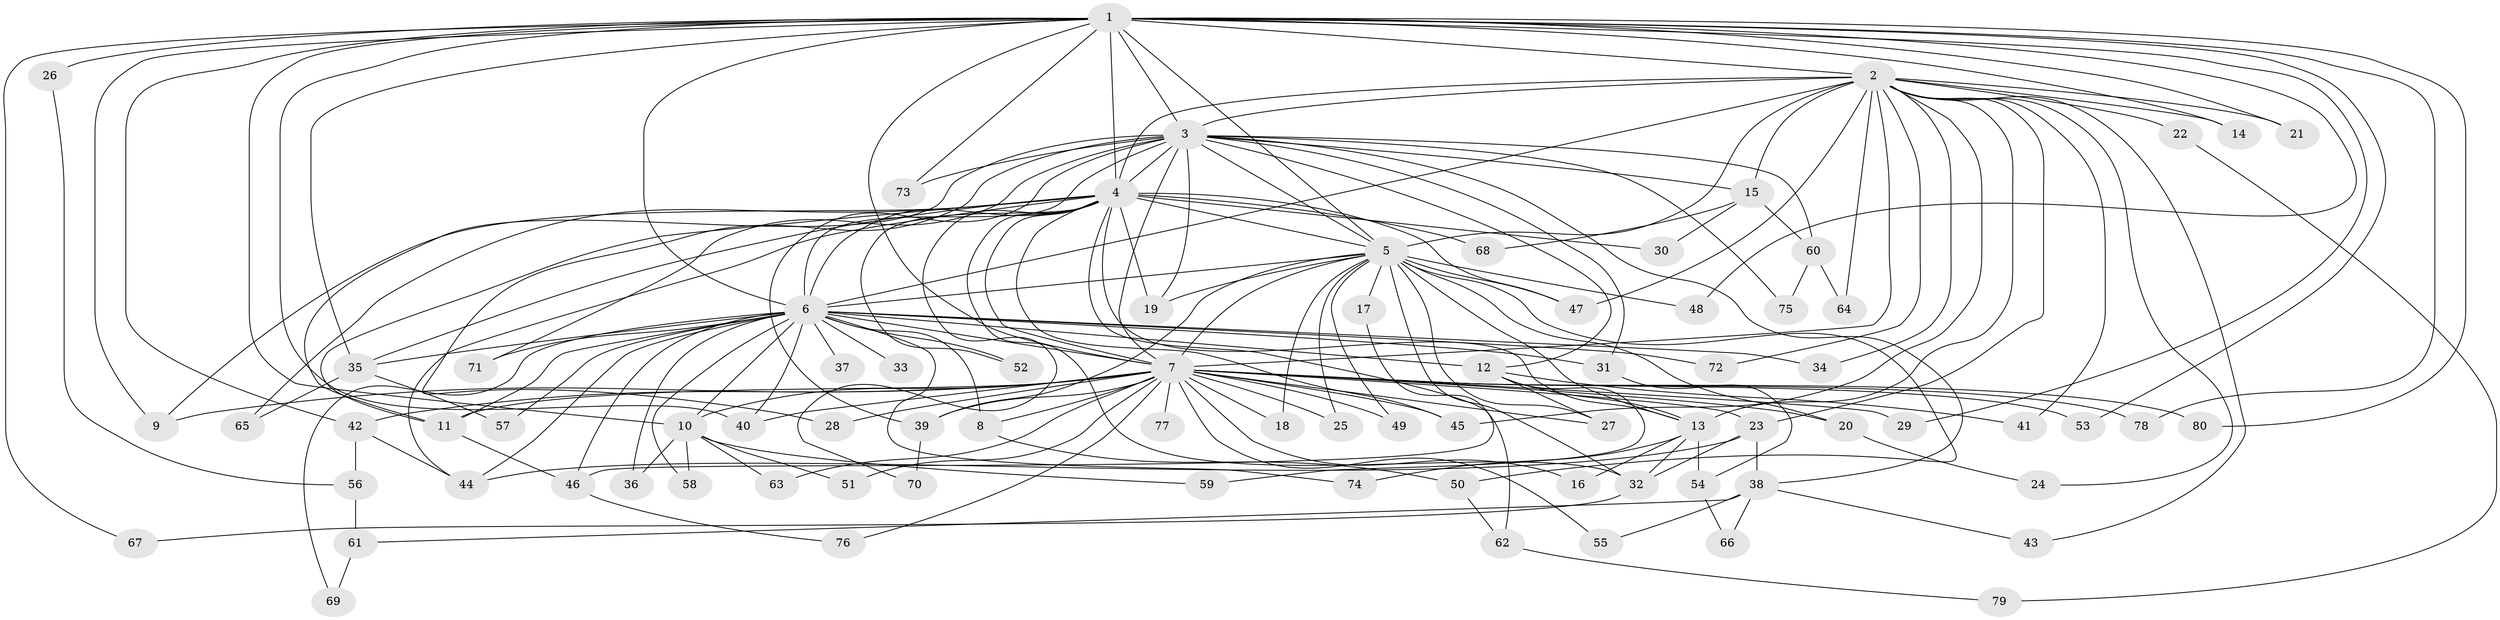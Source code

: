 // original degree distribution, {24: 0.008928571428571428, 19: 0.017857142857142856, 22: 0.008928571428571428, 17: 0.008928571428571428, 25: 0.017857142857142856, 12: 0.008928571428571428, 34: 0.008928571428571428, 31: 0.008928571428571428, 3: 0.20535714285714285, 6: 0.026785714285714284, 4: 0.0625, 7: 0.008928571428571428, 2: 0.5714285714285714, 5: 0.03571428571428571}
// Generated by graph-tools (version 1.1) at 2025/49/03/04/25 22:49:27]
// undirected, 80 vertices, 179 edges
graph export_dot {
  node [color=gray90,style=filled];
  1;
  2;
  3;
  4;
  5;
  6;
  7;
  8;
  9;
  10;
  11;
  12;
  13;
  14;
  15;
  16;
  17;
  18;
  19;
  20;
  21;
  22;
  23;
  24;
  25;
  26;
  27;
  28;
  29;
  30;
  31;
  32;
  33;
  34;
  35;
  36;
  37;
  38;
  39;
  40;
  41;
  42;
  43;
  44;
  45;
  46;
  47;
  48;
  49;
  50;
  51;
  52;
  53;
  54;
  55;
  56;
  57;
  58;
  59;
  60;
  61;
  62;
  63;
  64;
  65;
  66;
  67;
  68;
  69;
  70;
  71;
  72;
  73;
  74;
  75;
  76;
  77;
  78;
  79;
  80;
  1 -- 2 [weight=4.0];
  1 -- 3 [weight=2.0];
  1 -- 4 [weight=2.0];
  1 -- 5 [weight=2.0];
  1 -- 6 [weight=2.0];
  1 -- 7 [weight=4.0];
  1 -- 9 [weight=1.0];
  1 -- 10 [weight=1.0];
  1 -- 14 [weight=1.0];
  1 -- 21 [weight=1.0];
  1 -- 26 [weight=1.0];
  1 -- 29 [weight=1.0];
  1 -- 35 [weight=1.0];
  1 -- 40 [weight=1.0];
  1 -- 42 [weight=1.0];
  1 -- 48 [weight=1.0];
  1 -- 53 [weight=1.0];
  1 -- 67 [weight=1.0];
  1 -- 73 [weight=1.0];
  1 -- 78 [weight=1.0];
  1 -- 80 [weight=1.0];
  2 -- 3 [weight=2.0];
  2 -- 4 [weight=3.0];
  2 -- 5 [weight=2.0];
  2 -- 6 [weight=2.0];
  2 -- 7 [weight=4.0];
  2 -- 13 [weight=1.0];
  2 -- 14 [weight=1.0];
  2 -- 15 [weight=1.0];
  2 -- 21 [weight=1.0];
  2 -- 22 [weight=2.0];
  2 -- 23 [weight=1.0];
  2 -- 24 [weight=1.0];
  2 -- 34 [weight=1.0];
  2 -- 41 [weight=1.0];
  2 -- 43 [weight=1.0];
  2 -- 45 [weight=1.0];
  2 -- 47 [weight=1.0];
  2 -- 64 [weight=1.0];
  2 -- 72 [weight=1.0];
  3 -- 4 [weight=1.0];
  3 -- 5 [weight=1.0];
  3 -- 6 [weight=1.0];
  3 -- 7 [weight=3.0];
  3 -- 11 [weight=1.0];
  3 -- 12 [weight=1.0];
  3 -- 15 [weight=1.0];
  3 -- 19 [weight=1.0];
  3 -- 28 [weight=1.0];
  3 -- 31 [weight=1.0];
  3 -- 38 [weight=1.0];
  3 -- 39 [weight=1.0];
  3 -- 60 [weight=1.0];
  3 -- 71 [weight=1.0];
  3 -- 73 [weight=1.0];
  3 -- 75 [weight=1.0];
  4 -- 5 [weight=1.0];
  4 -- 6 [weight=1.0];
  4 -- 7 [weight=2.0];
  4 -- 9 [weight=1.0];
  4 -- 11 [weight=1.0];
  4 -- 13 [weight=1.0];
  4 -- 19 [weight=1.0];
  4 -- 30 [weight=1.0];
  4 -- 32 [weight=1.0];
  4 -- 35 [weight=1.0];
  4 -- 44 [weight=1.0];
  4 -- 45 [weight=1.0];
  4 -- 47 [weight=1.0];
  4 -- 52 [weight=1.0];
  4 -- 62 [weight=1.0];
  4 -- 65 [weight=1.0];
  4 -- 68 [weight=1.0];
  4 -- 70 [weight=1.0];
  5 -- 6 [weight=1.0];
  5 -- 7 [weight=3.0];
  5 -- 13 [weight=1.0];
  5 -- 17 [weight=1.0];
  5 -- 18 [weight=1.0];
  5 -- 19 [weight=1.0];
  5 -- 20 [weight=2.0];
  5 -- 25 [weight=1.0];
  5 -- 27 [weight=1.0];
  5 -- 32 [weight=1.0];
  5 -- 39 [weight=1.0];
  5 -- 47 [weight=1.0];
  5 -- 48 [weight=1.0];
  5 -- 49 [weight=1.0];
  5 -- 50 [weight=1.0];
  6 -- 7 [weight=3.0];
  6 -- 8 [weight=1.0];
  6 -- 10 [weight=2.0];
  6 -- 11 [weight=1.0];
  6 -- 12 [weight=1.0];
  6 -- 31 [weight=1.0];
  6 -- 33 [weight=1.0];
  6 -- 34 [weight=1.0];
  6 -- 35 [weight=2.0];
  6 -- 36 [weight=1.0];
  6 -- 37 [weight=1.0];
  6 -- 40 [weight=1.0];
  6 -- 44 [weight=1.0];
  6 -- 46 [weight=1.0];
  6 -- 52 [weight=1.0];
  6 -- 57 [weight=1.0];
  6 -- 58 [weight=1.0];
  6 -- 69 [weight=1.0];
  6 -- 71 [weight=1.0];
  6 -- 72 [weight=1.0];
  6 -- 74 [weight=1.0];
  7 -- 8 [weight=1.0];
  7 -- 9 [weight=1.0];
  7 -- 10 [weight=1.0];
  7 -- 11 [weight=2.0];
  7 -- 16 [weight=1.0];
  7 -- 18 [weight=1.0];
  7 -- 20 [weight=1.0];
  7 -- 23 [weight=1.0];
  7 -- 25 [weight=1.0];
  7 -- 27 [weight=1.0];
  7 -- 28 [weight=1.0];
  7 -- 29 [weight=1.0];
  7 -- 39 [weight=1.0];
  7 -- 40 [weight=1.0];
  7 -- 42 [weight=1.0];
  7 -- 45 [weight=1.0];
  7 -- 49 [weight=1.0];
  7 -- 51 [weight=1.0];
  7 -- 53 [weight=1.0];
  7 -- 55 [weight=1.0];
  7 -- 63 [weight=1.0];
  7 -- 76 [weight=1.0];
  7 -- 77 [weight=2.0];
  7 -- 78 [weight=1.0];
  7 -- 80 [weight=1.0];
  8 -- 50 [weight=1.0];
  10 -- 36 [weight=1.0];
  10 -- 51 [weight=1.0];
  10 -- 58 [weight=1.0];
  10 -- 59 [weight=1.0];
  10 -- 63 [weight=1.0];
  11 -- 46 [weight=1.0];
  12 -- 13 [weight=1.0];
  12 -- 27 [weight=1.0];
  12 -- 41 [weight=1.0];
  12 -- 59 [weight=1.0];
  13 -- 16 [weight=1.0];
  13 -- 32 [weight=1.0];
  13 -- 54 [weight=1.0];
  13 -- 74 [weight=1.0];
  15 -- 30 [weight=1.0];
  15 -- 60 [weight=1.0];
  15 -- 68 [weight=1.0];
  17 -- 46 [weight=1.0];
  20 -- 24 [weight=1.0];
  22 -- 79 [weight=1.0];
  23 -- 32 [weight=1.0];
  23 -- 38 [weight=1.0];
  23 -- 44 [weight=1.0];
  26 -- 56 [weight=1.0];
  31 -- 54 [weight=1.0];
  32 -- 67 [weight=1.0];
  35 -- 57 [weight=1.0];
  35 -- 65 [weight=1.0];
  38 -- 43 [weight=1.0];
  38 -- 55 [weight=1.0];
  38 -- 61 [weight=1.0];
  38 -- 66 [weight=1.0];
  39 -- 70 [weight=1.0];
  42 -- 44 [weight=1.0];
  42 -- 56 [weight=1.0];
  46 -- 76 [weight=1.0];
  50 -- 62 [weight=1.0];
  54 -- 66 [weight=1.0];
  56 -- 61 [weight=1.0];
  60 -- 64 [weight=1.0];
  60 -- 75 [weight=1.0];
  61 -- 69 [weight=1.0];
  62 -- 79 [weight=1.0];
}
